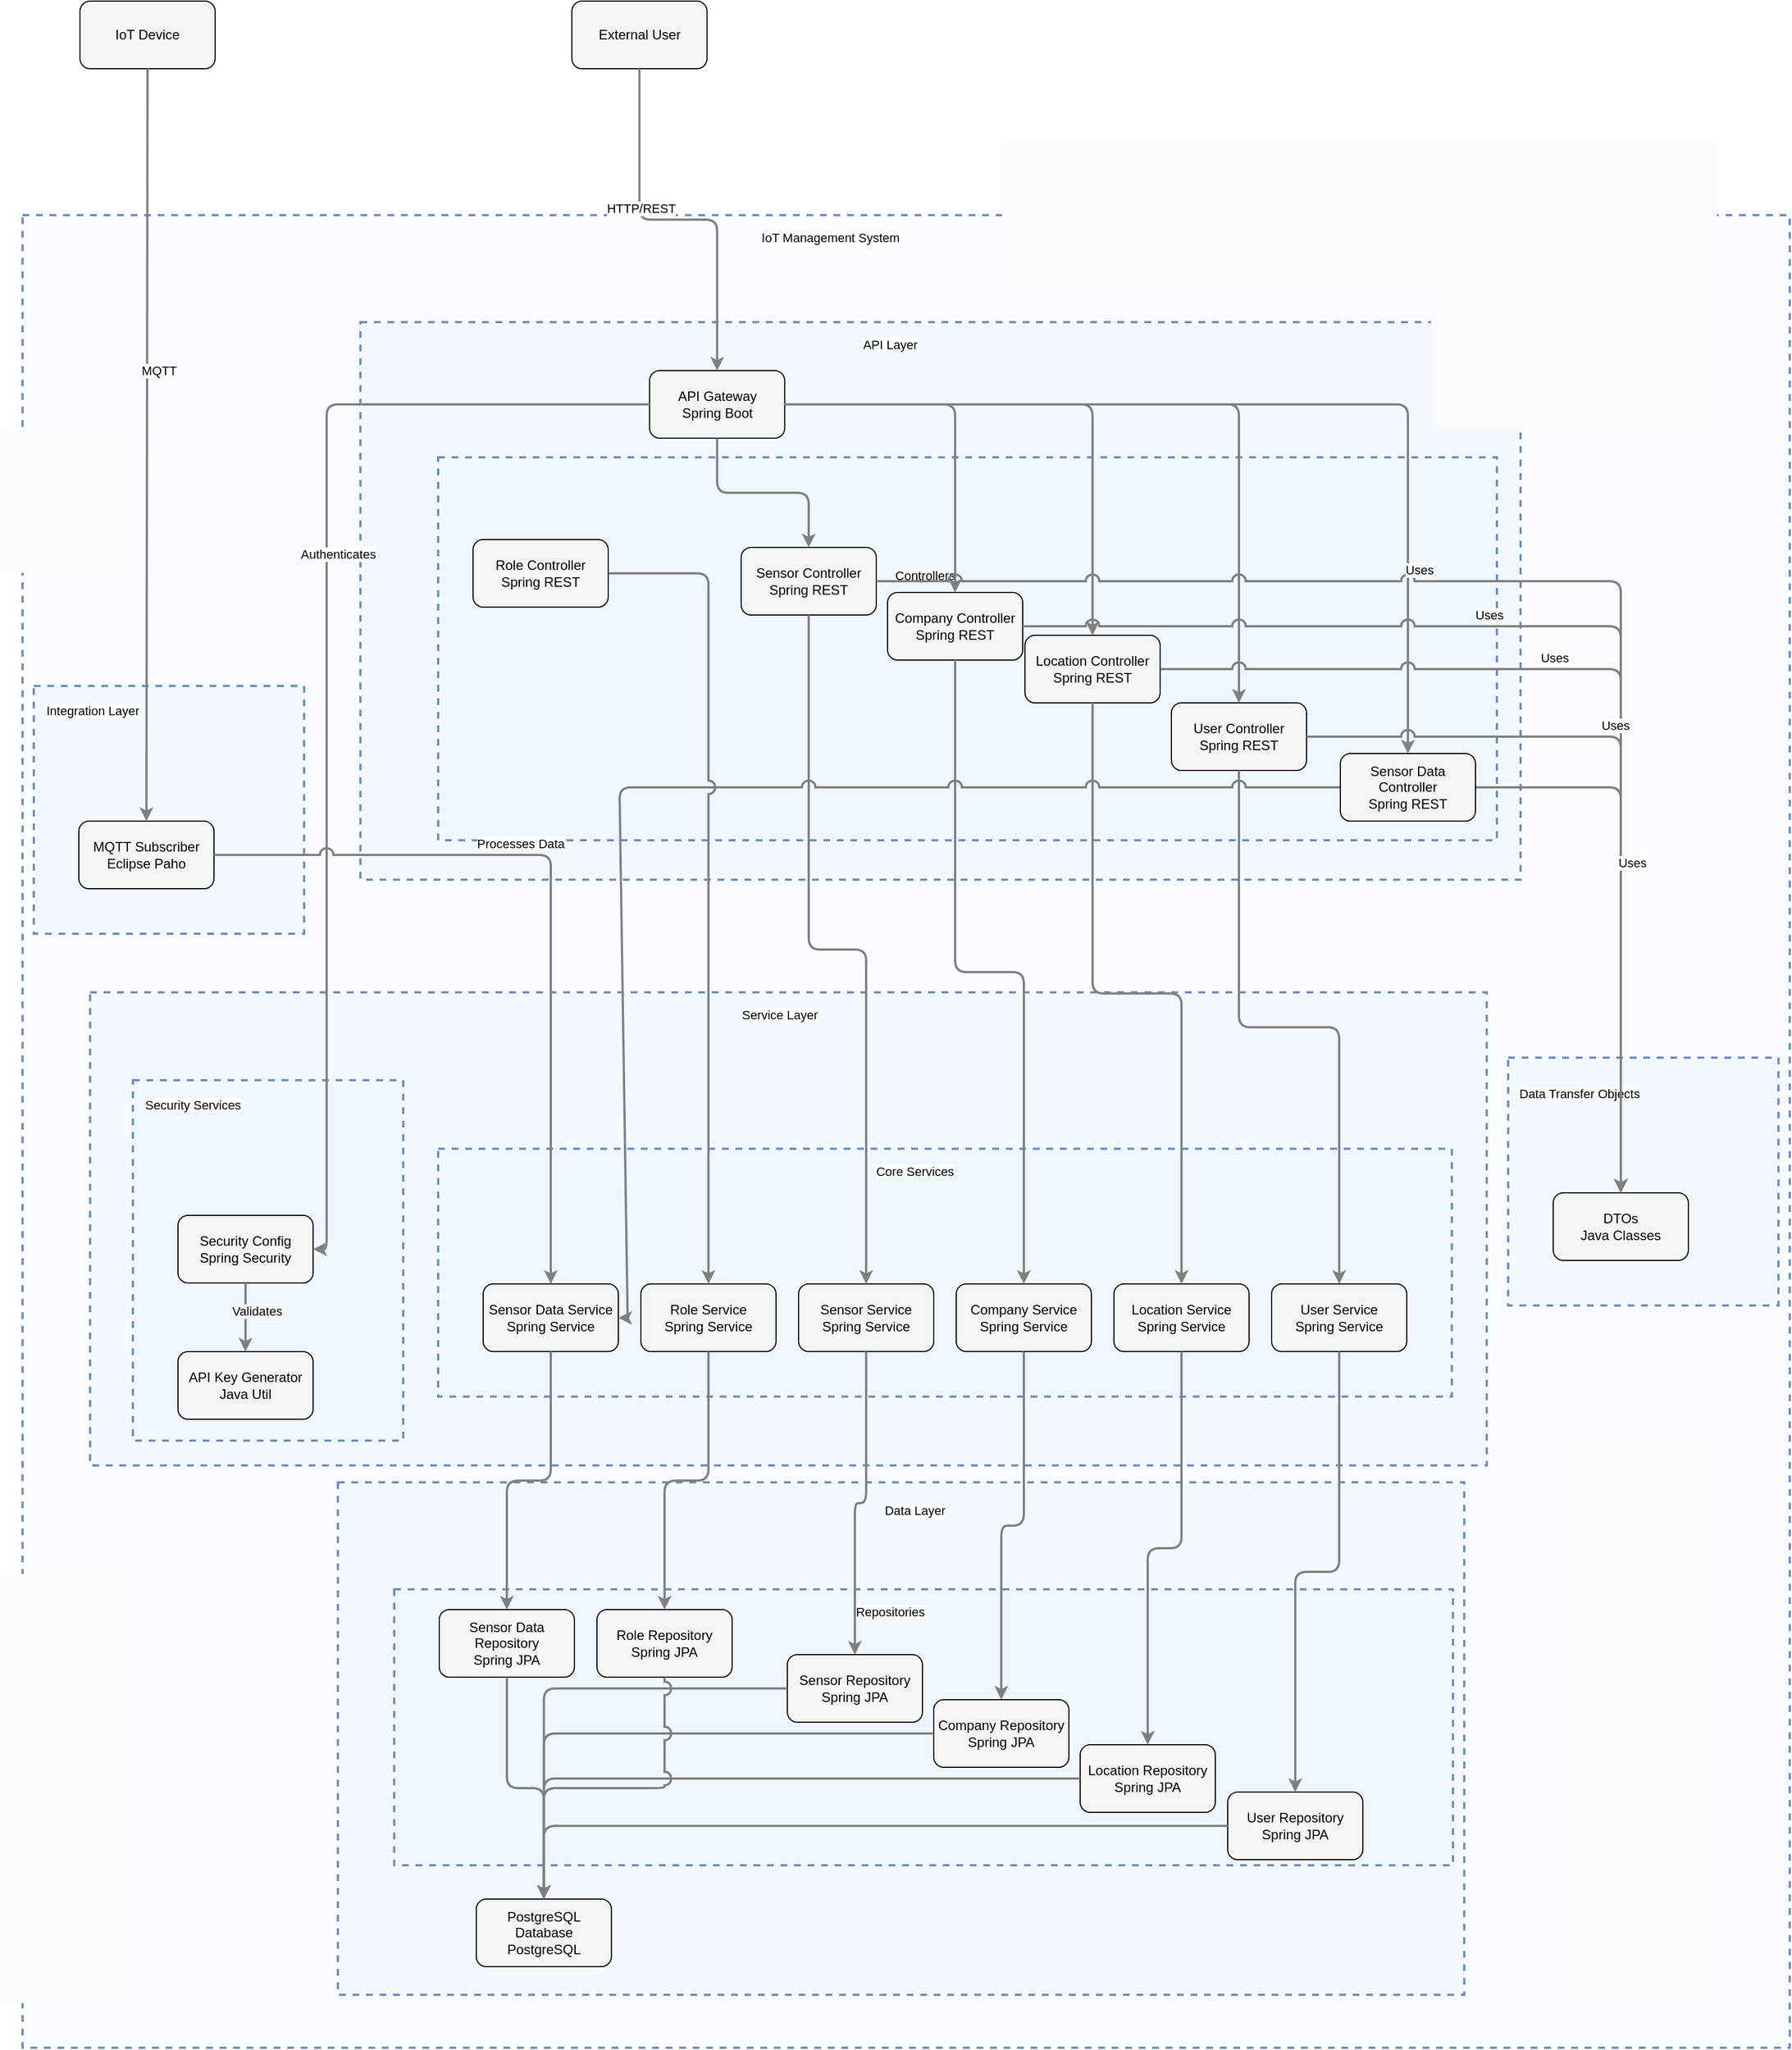 <mxfile>
    <diagram id="codeviz-diagram" name="System Diagram">
        <mxGraphModel dx="1626" dy="779" grid="1" gridSize="10" guides="1" tooltips="1" connect="1" arrows="1" fold="1" page="1" pageScale="1" pageWidth="1169" pageHeight="827" math="0" shadow="0">
            <root>
                <mxCell id="0"/>
                <mxCell id="1" parent="0"/>
                <mxCell id="subGraph9" value="" style="html=1;whiteSpace=wrap;container=1;fillColor=#dae8fc;strokeColor=#6c8ebf;dashed=1;fillOpacity=20;strokeWidth=2;containerType=none;recursiveResize=0;movable=1;resizable=1;autosize=0;dropTarget=0" parent="1" vertex="1">
                    <mxGeometry x="50" y="202" width="1569" height="1627" as="geometry"/>
                </mxCell>
                <mxCell id="subGraph8" value="" style="html=1;whiteSpace=wrap;container=1;fillColor=#dae8fc;strokeColor=#6c8ebf;dashed=1;fillOpacity=20;strokeWidth=2;containerType=none;recursiveResize=0;movable=1;resizable=1;autosize=0;dropTarget=0" parent="subGraph9" vertex="1">
                    <mxGeometry x="1319" y="748" width="240" height="220" as="geometry"/>
                </mxCell>
                <mxCell id="DTOs" value="DTOs&lt;br&gt;Java Classes" style="rounded=1;whiteSpace=wrap;html=1;fillColor=#f5f5f5" parent="subGraph8" vertex="1">
                    <mxGeometry x="40" y="120" width="120" height="60" as="geometry"/>
                </mxCell>
                <mxCell id="subGraph8_label" value="Data Transfer Objects" style="edgeLabel;html=1;align=center;verticalAlign=middle;resizable=0;labelBackgroundColor=white;spacing=5" parent="subGraph9" vertex="1">
                    <mxGeometry x="1300" y="768" width="164" height="24" as="geometry"/>
                </mxCell>
                <mxCell id="subGraph7" value="" style="html=1;whiteSpace=wrap;container=1;fillColor=#dae8fc;strokeColor=#6c8ebf;dashed=1;fillOpacity=20;strokeWidth=2;containerType=none;recursiveResize=0;movable=1;resizable=1;autosize=0;dropTarget=0" parent="subGraph9" vertex="1">
                    <mxGeometry x="10" y="418" width="240" height="220" as="geometry"/>
                </mxCell>
                <mxCell id="MQTTSubscriber" value="MQTT Subscriber&lt;br&gt;Eclipse Paho" style="rounded=1;whiteSpace=wrap;html=1;fillColor=#f5f5f5" parent="subGraph7" vertex="1">
                    <mxGeometry x="40" y="120" width="120" height="60" as="geometry"/>
                </mxCell>
                <mxCell id="subGraph7_label" value="Integration Layer" style="edgeLabel;html=1;align=center;verticalAlign=middle;resizable=0;labelBackgroundColor=white;spacing=5" parent="subGraph9" vertex="1">
                    <mxGeometry x="-20" y="428" width="164" height="24" as="geometry"/>
                </mxCell>
                <mxCell id="subGraph6" value="" style="html=1;whiteSpace=wrap;container=1;fillColor=#dae8fc;strokeColor=#6c8ebf;dashed=1;fillOpacity=20;strokeWidth=2;containerType=none;recursiveResize=0;movable=1;resizable=1;autosize=0;dropTarget=0" parent="subGraph9" vertex="1">
                    <mxGeometry x="280" y="1125" width="1000" height="455" as="geometry"/>
                </mxCell>
                <mxCell id="Repositories" value="" style="html=1;whiteSpace=wrap;container=1;fillColor=#dae8fc;strokeColor=#6c8ebf;dashed=1;fillOpacity=20;strokeWidth=2;containerType=none;recursiveResize=0;movable=1;resizable=1;autosize=0;dropTarget=0" parent="subGraph6" vertex="1">
                    <mxGeometry x="50" y="95" width="940" height="245" as="geometry"/>
                </mxCell>
                <mxCell id="SensorRepo" value="Sensor Repository&lt;br&gt;Spring JPA" style="rounded=1;whiteSpace=wrap;html=1;fillColor=#f5f5f5" parent="Repositories" vertex="1">
                    <mxGeometry x="349" y="58" width="120" height="60" as="geometry"/>
                </mxCell>
                <mxCell id="CompanyRepo" value="Company Repository&lt;br&gt;Spring JPA" style="rounded=1;whiteSpace=wrap;html=1;fillColor=#f5f5f5" parent="Repositories" vertex="1">
                    <mxGeometry x="479" y="98" width="120" height="60" as="geometry"/>
                </mxCell>
                <mxCell id="LocationRepo" value="Location Repository&lt;br&gt;Spring JPA" style="rounded=1;whiteSpace=wrap;html=1;fillColor=#f5f5f5" parent="Repositories" vertex="1">
                    <mxGeometry x="609" y="138" width="120" height="60" as="geometry"/>
                </mxCell>
                <mxCell id="UserRepo" value="User Repository&lt;br&gt;Spring JPA" style="rounded=1;whiteSpace=wrap;html=1;fillColor=#f5f5f5" parent="Repositories" vertex="1">
                    <mxGeometry x="740" y="180" width="120" height="60" as="geometry"/>
                </mxCell>
                <mxCell id="RoleRepo" value="Role Repository&lt;br&gt;Spring JPA" style="rounded=1;whiteSpace=wrap;html=1;fillColor=#f5f5f5" parent="Repositories" vertex="1">
                    <mxGeometry x="180" y="18" width="120" height="60" as="geometry"/>
                </mxCell>
                <mxCell id="SensorDataRepo" value="Sensor Data Repository&lt;br&gt;Spring JPA" style="rounded=1;whiteSpace=wrap;html=1;fillColor=#f5f5f5" parent="Repositories" vertex="1">
                    <mxGeometry x="40" y="18" width="120" height="60" as="geometry"/>
                </mxCell>
                <mxCell id="Repositories_label" value="Repositories" style="edgeLabel;html=1;align=center;verticalAlign=middle;resizable=0;labelBackgroundColor=white;spacing=5" parent="subGraph6" vertex="1">
                    <mxGeometry x="58" y="103" width="864" height="24" as="geometry"/>
                </mxCell>
                <mxCell id="Database" value="PostgreSQL Database&lt;br&gt;PostgreSQL" style="rounded=1;whiteSpace=wrap;html=1;fillColor=#f5f5f5" parent="subGraph6" vertex="1">
                    <mxGeometry x="122.857" y="370" width="120" height="60" as="geometry"/>
                </mxCell>
                <mxCell id="subGraph6_label" value="Data Layer" style="edgeLabel;html=1;align=center;verticalAlign=middle;resizable=0;labelBackgroundColor=white;spacing=5" parent="subGraph9" vertex="1">
                    <mxGeometry x="330" y="1138" width="924" height="24" as="geometry"/>
                </mxCell>
                <mxCell id="subGraph4" value="" style="html=1;whiteSpace=wrap;container=1;fillColor=#dae8fc;strokeColor=#6c8ebf;dashed=1;fillOpacity=20;strokeWidth=2;containerType=none;recursiveResize=0;movable=1;resizable=1;autosize=0;dropTarget=0" parent="subGraph9" vertex="1">
                    <mxGeometry x="60" y="690" width="1240" height="420" as="geometry"/>
                </mxCell>
                <mxCell id="subGraph3" value="" style="html=1;whiteSpace=wrap;container=1;fillColor=#dae8fc;strokeColor=#6c8ebf;dashed=1;fillOpacity=20;strokeWidth=2;containerType=none;recursiveResize=0;movable=1;resizable=1;autosize=0;dropTarget=0" parent="subGraph4" vertex="1">
                    <mxGeometry x="38" y="78" width="240" height="320" as="geometry"/>
                </mxCell>
                <mxCell id="SecurityConfig" value="Security Config&lt;br&gt;Spring Security" style="rounded=1;whiteSpace=wrap;html=1;fillColor=#f5f5f5" parent="subGraph3" vertex="1">
                    <mxGeometry x="40" y="120" width="120" height="60" as="geometry"/>
                </mxCell>
                <mxCell id="ApiKeyGenerator" value="API Key Generator&lt;br&gt;Java Util" style="rounded=1;whiteSpace=wrap;html=1;fillColor=#f5f5f5" parent="subGraph3" vertex="1">
                    <mxGeometry x="40" y="241" width="120" height="60" as="geometry"/>
                </mxCell>
                <mxCell id="subGraph3_label" value="Security Services" style="edgeLabel;html=1;align=center;verticalAlign=middle;resizable=0;labelBackgroundColor=white;spacing=5" parent="subGraph4" vertex="1">
                    <mxGeometry x="9" y="88" width="164" height="24" as="geometry"/>
                </mxCell>
                <mxCell id="subGraph2" value="" style="html=1;whiteSpace=wrap;container=1;fillColor=#dae8fc;strokeColor=#6c8ebf;dashed=1;fillOpacity=20;strokeWidth=2;containerType=none;recursiveResize=0;movable=1;resizable=1;autosize=0;dropTarget=0" parent="subGraph4" vertex="1">
                    <mxGeometry x="309" y="138.85" width="900" height="220" as="geometry"/>
                </mxCell>
                <mxCell id="SensorService" value="Sensor Service&lt;br&gt;Spring Service" style="rounded=1;whiteSpace=wrap;html=1;fillColor=#f5f5f5" parent="subGraph2" vertex="1">
                    <mxGeometry x="320" y="120" width="120" height="60" as="geometry"/>
                </mxCell>
                <mxCell id="CompanyService" value="Company Service&lt;br&gt;Spring Service" style="rounded=1;whiteSpace=wrap;html=1;fillColor=#f5f5f5" parent="subGraph2" vertex="1">
                    <mxGeometry x="460" y="120" width="120" height="60" as="geometry"/>
                </mxCell>
                <mxCell id="LocationService" value="Location Service&lt;br&gt;Spring Service" style="rounded=1;whiteSpace=wrap;html=1;fillColor=#f5f5f5" parent="subGraph2" vertex="1">
                    <mxGeometry x="600" y="120" width="120" height="60" as="geometry"/>
                </mxCell>
                <mxCell id="UserService" value="User Service&lt;br&gt;Spring Service" style="rounded=1;whiteSpace=wrap;html=1;fillColor=#f5f5f5" parent="subGraph2" vertex="1">
                    <mxGeometry x="740" y="120" width="120" height="60" as="geometry"/>
                </mxCell>
                <mxCell id="SensorDataService" value="Sensor Data Service&lt;br&gt;Spring Service" style="rounded=1;whiteSpace=wrap;html=1;fillColor=#f5f5f5" parent="subGraph2" vertex="1">
                    <mxGeometry x="40" y="120" width="120" height="60" as="geometry"/>
                </mxCell>
                <mxCell id="RoleService" value="Role Service&lt;br&gt;Spring Service" style="rounded=1;whiteSpace=wrap;html=1;fillColor=#f5f5f5" parent="subGraph2" vertex="1">
                    <mxGeometry x="180" y="120" width="120" height="60" as="geometry"/>
                </mxCell>
                <mxCell id="subGraph2_label" value="Core Services" style="edgeLabel;html=1;align=center;verticalAlign=middle;resizable=0;labelBackgroundColor=white;spacing=5" parent="subGraph4" vertex="1">
                    <mxGeometry x="300" y="146.846" width="864" height="24" as="geometry"/>
                </mxCell>
                <mxCell id="subGraph4_label" value="Service Layer" style="edgeLabel;html=1;align=center;verticalAlign=middle;resizable=0;labelBackgroundColor=white;spacing=5" parent="subGraph9" vertex="1">
                    <mxGeometry x="100" y="698" width="1144" height="24" as="geometry"/>
                </mxCell>
                <mxCell id="subGraph1" value="" style="html=1;whiteSpace=wrap;container=1;fillColor=#dae8fc;strokeColor=#6c8ebf;dashed=1;fillOpacity=20;strokeWidth=2;containerType=none;recursiveResize=0;movable=1;resizable=1;autosize=0;dropTarget=0" parent="subGraph9" vertex="1">
                    <mxGeometry x="300" y="95" width="1030" height="495" as="geometry"/>
                </mxCell>
                <mxCell id="Controllers" value="" style="html=1;whiteSpace=wrap;container=1;fillColor=#dae8fc;strokeColor=#6c8ebf;dashed=1;fillOpacity=20;strokeWidth=2;containerType=none;recursiveResize=0;movable=1;resizable=1;autosize=0;dropTarget=0" parent="subGraph1" vertex="1">
                    <mxGeometry x="69" y="120" width="940" height="340" as="geometry"/>
                </mxCell>
                <mxCell id="SensorController" value="Sensor Controller&lt;br&gt;Spring REST" style="rounded=1;whiteSpace=wrap;html=1;fillColor=#f5f5f5" parent="Controllers" vertex="1">
                    <mxGeometry x="269" y="80" width="120" height="60" as="geometry"/>
                </mxCell>
                <mxCell id="CompanyController" value="Company Controller&lt;br&gt;Spring REST" style="rounded=1;whiteSpace=wrap;html=1;fillColor=#f5f5f5" parent="Controllers" vertex="1">
                    <mxGeometry x="399" y="120" width="120" height="60" as="geometry"/>
                </mxCell>
                <mxCell id="LocationController" value="Location Controller&lt;br&gt;Spring REST" style="rounded=1;whiteSpace=wrap;html=1;fillColor=#f5f5f5" parent="Controllers" vertex="1">
                    <mxGeometry x="521" y="158" width="120" height="60" as="geometry"/>
                </mxCell>
                <mxCell id="UserController" value="User Controller&lt;br&gt;Spring REST" style="rounded=1;whiteSpace=wrap;html=1;fillColor=#f5f5f5" parent="Controllers" vertex="1">
                    <mxGeometry x="651" y="218" width="120" height="60" as="geometry"/>
                </mxCell>
                <mxCell id="RoleController" value="Role Controller&lt;br&gt;Spring REST" style="rounded=1;whiteSpace=wrap;html=1;fillColor=#f5f5f5" parent="Controllers" vertex="1">
                    <mxGeometry x="31" y="73" width="120" height="60" as="geometry"/>
                </mxCell>
                <mxCell id="Controllers_label" value="Controllers" style="edgeLabel;html=1;align=center;verticalAlign=middle;resizable=0;labelBackgroundColor=white;spacing=5" parent="subGraph1" vertex="1">
                    <mxGeometry x="69" y="213" width="864" height="24" as="geometry"/>
                </mxCell>
                <mxCell id="APIGateway" value="API Gateway&lt;br&gt;Spring Boot" style="rounded=1;whiteSpace=wrap;html=1;fillColor=#f5f5f5" parent="subGraph1" vertex="1">
                    <mxGeometry x="256.714" y="43" width="120" height="60" as="geometry"/>
                </mxCell>
                <mxCell id="subGraph1_label" value="API Layer" style="edgeLabel;html=1;align=center;verticalAlign=middle;resizable=0;labelBackgroundColor=white;spacing=5" parent="subGraph9" vertex="1">
                    <mxGeometry x="308" y="103" width="924" height="24" as="geometry"/>
                </mxCell>
                <mxCell id="subGraph9_label" value="IoT Management System" style="edgeLabel;html=1;align=center;verticalAlign=middle;resizable=0;labelBackgroundColor=white;spacing=5" parent="1" vertex="1">
                    <mxGeometry x="49" y="210" width="1435" height="24" as="geometry"/>
                </mxCell>
                <mxCell id="User" value="External User" style="rounded=1;whiteSpace=wrap;html=1;fillColor=#f5f5f5" parent="1" vertex="1">
                    <mxGeometry x="537.714" y="12" width="120" height="60" as="geometry"/>
                </mxCell>
                <mxCell id="IoTDevice" value="IoT Device" style="rounded=1;whiteSpace=wrap;html=1;fillColor=#f5f5f5" parent="1" vertex="1">
                    <mxGeometry x="101" y="12" width="120" height="60" as="geometry"/>
                </mxCell>
                <mxCell id="edge-L_User_APIGateway_0" style="edgeStyle=orthogonalEdgeStyle;rounded=1;orthogonalLoop=1;jettySize=auto;html=1;strokeColor=#808080;strokeWidth=2;jumpStyle=arc;jumpSize=10;spacing=15;labelBackgroundColor=white;labelBorderColor=none" parent="1" source="User" target="APIGateway" edge="1">
                    <mxGeometry relative="1" as="geometry"/>
                </mxCell>
                <mxCell id="edge-L_User_APIGateway_0_label" value="HTTP/REST" style="edgeLabel;html=1;align=center;verticalAlign=middle;resizable=0;points=[];" parent="edge-L_User_APIGateway_0" vertex="1" connectable="0">
                    <mxGeometry x="-0.2" y="10" relative="1" as="geometry">
                        <mxPoint as="offset"/>
                    </mxGeometry>
                </mxCell>
                <mxCell id="edge-L_IoTDevice_MQTTSubscriber_1" style="edgeStyle=orthogonalEdgeStyle;rounded=1;orthogonalLoop=1;jettySize=auto;html=1;strokeColor=#808080;strokeWidth=2;jumpStyle=arc;jumpSize=10;spacing=15;labelBackgroundColor=white;labelBorderColor=none" parent="1" source="IoTDevice" target="MQTTSubscriber" edge="1">
                    <mxGeometry relative="1" as="geometry"/>
                </mxCell>
                <mxCell id="edge-L_IoTDevice_MQTTSubscriber_1_label" value="MQTT" style="edgeLabel;html=1;align=center;verticalAlign=middle;resizable=0;points=[];" parent="edge-L_IoTDevice_MQTTSubscriber_1" vertex="1" connectable="0">
                    <mxGeometry x="-0.2" y="10" relative="1" as="geometry">
                        <mxPoint as="offset"/>
                    </mxGeometry>
                </mxCell>
                <mxCell id="edge-L_APIGateway_SensorController_2" style="edgeStyle=orthogonalEdgeStyle;rounded=1;orthogonalLoop=1;jettySize=auto;html=1;strokeColor=#808080;strokeWidth=2;jumpStyle=arc;jumpSize=10;spacing=15;labelBackgroundColor=white;labelBorderColor=none" parent="1" source="APIGateway" target="SensorController" edge="1">
                    <mxGeometry relative="1" as="geometry"/>
                </mxCell>
                <mxCell id="edge-L_APIGateway_CompanyController_3" style="edgeStyle=orthogonalEdgeStyle;rounded=1;orthogonalLoop=1;jettySize=auto;html=1;strokeColor=#808080;strokeWidth=2;jumpStyle=arc;jumpSize=10;spacing=15;labelBackgroundColor=white;labelBorderColor=none" parent="1" source="APIGateway" target="CompanyController" edge="1">
                    <mxGeometry relative="1" as="geometry"/>
                </mxCell>
                <mxCell id="edge-L_APIGateway_LocationController_4" style="edgeStyle=orthogonalEdgeStyle;rounded=1;orthogonalLoop=1;jettySize=auto;html=1;strokeColor=#808080;strokeWidth=2;jumpStyle=arc;jumpSize=10;spacing=15;labelBackgroundColor=white;labelBorderColor=none" parent="1" source="APIGateway" target="LocationController" edge="1">
                    <mxGeometry relative="1" as="geometry"/>
                </mxCell>
                <mxCell id="edge-L_APIGateway_UserController_5" style="edgeStyle=orthogonalEdgeStyle;rounded=1;orthogonalLoop=1;jettySize=auto;html=1;strokeColor=#808080;strokeWidth=2;jumpStyle=arc;jumpSize=10;spacing=15;labelBackgroundColor=white;labelBorderColor=none" parent="1" source="APIGateway" target="UserController" edge="1">
                    <mxGeometry relative="1" as="geometry"/>
                </mxCell>
                <mxCell id="edge-L_APIGateway_SensorDataController_6" style="edgeStyle=orthogonalEdgeStyle;rounded=1;orthogonalLoop=1;jettySize=auto;html=1;strokeColor=#808080;strokeWidth=2;jumpStyle=arc;jumpSize=10;spacing=15;labelBackgroundColor=white;labelBorderColor=none" parent="1" source="APIGateway" target="SensorDataController" edge="1">
                    <mxGeometry relative="1" as="geometry"/>
                </mxCell>
                <mxCell id="edge-L_APIGateway_SecurityConfig_7" style="edgeStyle=orthogonalEdgeStyle;rounded=1;orthogonalLoop=1;jettySize=auto;html=1;strokeColor=#808080;strokeWidth=2;jumpStyle=arc;jumpSize=10;spacing=15;labelBackgroundColor=white;labelBorderColor=none" parent="1" source="APIGateway" target="SecurityConfig" edge="1">
                    <mxGeometry relative="1" as="geometry">
                        <Array as="points">
                            <mxPoint x="320" y="370"/>
                            <mxPoint x="320" y="1120"/>
                        </Array>
                    </mxGeometry>
                </mxCell>
                <mxCell id="edge-L_APIGateway_SecurityConfig_7_label" value="Authenticates" style="edgeLabel;html=1;align=center;verticalAlign=middle;resizable=0;points=[];" parent="edge-L_APIGateway_SecurityConfig_7" vertex="1" connectable="0">
                    <mxGeometry x="-0.2" y="10" relative="1" as="geometry">
                        <mxPoint as="offset"/>
                    </mxGeometry>
                </mxCell>
                <mxCell id="edge-L_SensorController_SensorService_8" style="edgeStyle=orthogonalEdgeStyle;rounded=1;orthogonalLoop=1;jettySize=auto;html=1;strokeColor=#808080;strokeWidth=2;jumpStyle=arc;jumpSize=10;spacing=15;labelBackgroundColor=white;labelBorderColor=none" parent="1" source="SensorController" target="SensorService" edge="1">
                    <mxGeometry relative="1" as="geometry"/>
                </mxCell>
                <mxCell id="edge-L_CompanyController_CompanyService_9" style="edgeStyle=orthogonalEdgeStyle;rounded=1;orthogonalLoop=1;jettySize=auto;html=1;strokeColor=#808080;strokeWidth=2;jumpStyle=arc;jumpSize=10;spacing=15;labelBackgroundColor=white;labelBorderColor=none" parent="1" source="CompanyController" target="CompanyService" edge="1">
                    <mxGeometry relative="1" as="geometry"/>
                </mxCell>
                <mxCell id="edge-L_LocationController_LocationService_10" style="edgeStyle=orthogonalEdgeStyle;rounded=1;orthogonalLoop=1;jettySize=auto;html=1;strokeColor=#808080;strokeWidth=2;jumpStyle=arc;jumpSize=10;spacing=15;labelBackgroundColor=white;labelBorderColor=none" parent="1" source="LocationController" target="LocationService" edge="1">
                    <mxGeometry relative="1" as="geometry"/>
                </mxCell>
                <mxCell id="edge-L_UserController_UserService_11" style="edgeStyle=orthogonalEdgeStyle;rounded=1;orthogonalLoop=1;jettySize=auto;html=1;strokeColor=#808080;strokeWidth=2;jumpStyle=arc;jumpSize=10;spacing=15;labelBackgroundColor=white;labelBorderColor=none" parent="1" source="UserController" target="UserService" edge="1">
                    <mxGeometry relative="1" as="geometry"/>
                </mxCell>
                <mxCell id="edge-L_SensorDataController_SensorDataService_12" style="edgeStyle=orthogonalEdgeStyle;rounded=1;orthogonalLoop=1;jettySize=auto;html=1;strokeColor=#808080;strokeWidth=2;jumpStyle=arc;jumpSize=10;spacing=15;labelBackgroundColor=white;labelBorderColor=none" parent="1" source="SensorDataController" target="SensorDataService" edge="1">
                    <mxGeometry relative="1" as="geometry">
                        <Array as="points">
                            <mxPoint x="580" y="710"/>
                            <mxPoint x="580" y="1181"/>
                        </Array>
                    </mxGeometry>
                </mxCell>
                <mxCell id="edge-L_RoleController_RoleService_13" style="edgeStyle=orthogonalEdgeStyle;rounded=1;orthogonalLoop=1;jettySize=auto;html=1;strokeColor=#808080;strokeWidth=2;jumpStyle=arc;jumpSize=10;spacing=15;labelBackgroundColor=white;labelBorderColor=none" parent="1" source="RoleController" target="RoleService" edge="1">
                    <mxGeometry relative="1" as="geometry"/>
                </mxCell>
                <mxCell id="edge-L_SensorService_SensorRepo_14" style="edgeStyle=orthogonalEdgeStyle;rounded=1;orthogonalLoop=1;jettySize=auto;html=1;strokeColor=#808080;strokeWidth=2;jumpStyle=arc;jumpSize=10;spacing=15;labelBackgroundColor=white;labelBorderColor=none" parent="1" source="SensorService" target="SensorRepo" edge="1">
                    <mxGeometry relative="1" as="geometry"/>
                </mxCell>
                <mxCell id="edge-L_CompanyService_CompanyRepo_15" style="edgeStyle=orthogonalEdgeStyle;rounded=1;orthogonalLoop=1;jettySize=auto;html=1;strokeColor=#808080;strokeWidth=2;jumpStyle=arc;jumpSize=10;spacing=15;labelBackgroundColor=white;labelBorderColor=none" parent="1" source="CompanyService" target="CompanyRepo" edge="1">
                    <mxGeometry relative="1" as="geometry"/>
                </mxCell>
                <mxCell id="edge-L_LocationService_LocationRepo_16" style="edgeStyle=orthogonalEdgeStyle;rounded=1;orthogonalLoop=1;jettySize=auto;html=1;strokeColor=#808080;strokeWidth=2;jumpStyle=arc;jumpSize=10;spacing=15;labelBackgroundColor=white;labelBorderColor=none" parent="1" source="LocationService" target="LocationRepo" edge="1">
                    <mxGeometry relative="1" as="geometry"/>
                </mxCell>
                <mxCell id="edge-L_UserService_UserRepo_17" style="edgeStyle=orthogonalEdgeStyle;rounded=1;orthogonalLoop=1;jettySize=auto;html=1;strokeColor=#808080;strokeWidth=2;jumpStyle=arc;jumpSize=10;spacing=15;labelBackgroundColor=white;labelBorderColor=none" parent="1" source="UserService" target="UserRepo" edge="1">
                    <mxGeometry relative="1" as="geometry"/>
                </mxCell>
                <mxCell id="edge-L_SensorDataService_SensorDataRepo_18" style="edgeStyle=orthogonalEdgeStyle;rounded=1;orthogonalLoop=1;jettySize=auto;html=1;strokeColor=#808080;strokeWidth=2;jumpStyle=arc;jumpSize=10;spacing=15;labelBackgroundColor=white;labelBorderColor=none" parent="1" source="SensorDataService" target="SensorDataRepo" edge="1">
                    <mxGeometry relative="1" as="geometry"/>
                </mxCell>
                <mxCell id="edge-L_RoleService_RoleRepo_19" style="edgeStyle=orthogonalEdgeStyle;rounded=1;orthogonalLoop=1;jettySize=auto;html=1;strokeColor=#808080;strokeWidth=2;jumpStyle=arc;jumpSize=10;spacing=15;labelBackgroundColor=white;labelBorderColor=none" parent="1" source="RoleService" target="RoleRepo" edge="1">
                    <mxGeometry relative="1" as="geometry"/>
                </mxCell>
                <mxCell id="edge-L_SensorRepo_Database_20" style="edgeStyle=orthogonalEdgeStyle;rounded=1;orthogonalLoop=1;jettySize=auto;html=1;strokeColor=#808080;strokeWidth=2;jumpStyle=arc;jumpSize=10;spacing=15;labelBackgroundColor=white;labelBorderColor=none" parent="1" source="SensorRepo" target="Database" edge="1">
                    <mxGeometry relative="1" as="geometry"/>
                </mxCell>
                <mxCell id="edge-L_CompanyRepo_Database_21" style="edgeStyle=orthogonalEdgeStyle;rounded=1;orthogonalLoop=1;jettySize=auto;html=1;strokeColor=#808080;strokeWidth=2;jumpStyle=arc;jumpSize=10;spacing=15;labelBackgroundColor=white;labelBorderColor=none" parent="1" source="CompanyRepo" target="Database" edge="1">
                    <mxGeometry relative="1" as="geometry"/>
                </mxCell>
                <mxCell id="edge-L_LocationRepo_Database_22" style="edgeStyle=orthogonalEdgeStyle;rounded=1;orthogonalLoop=1;jettySize=auto;html=1;strokeColor=#808080;strokeWidth=2;jumpStyle=arc;jumpSize=10;spacing=15;labelBackgroundColor=white;labelBorderColor=none" parent="1" source="LocationRepo" target="Database" edge="1">
                    <mxGeometry relative="1" as="geometry"/>
                </mxCell>
                <mxCell id="edge-L_UserRepo_Database_23" style="edgeStyle=orthogonalEdgeStyle;rounded=1;orthogonalLoop=1;jettySize=auto;html=1;strokeColor=#808080;strokeWidth=2;jumpStyle=arc;jumpSize=10;spacing=15;labelBackgroundColor=white;labelBorderColor=none" parent="1" source="UserRepo" target="Database" edge="1">
                    <mxGeometry relative="1" as="geometry"/>
                </mxCell>
                <mxCell id="edge-L_RoleRepo_Database_24" style="edgeStyle=orthogonalEdgeStyle;rounded=1;orthogonalLoop=1;jettySize=auto;html=1;strokeColor=#808080;strokeWidth=2;jumpStyle=arc;jumpSize=10;spacing=15;labelBackgroundColor=white;labelBorderColor=none" parent="1" source="RoleRepo" target="Database" edge="1">
                    <mxGeometry relative="1" as="geometry"/>
                </mxCell>
                <mxCell id="edge-L_SensorDataRepo_Database_25" style="edgeStyle=orthogonalEdgeStyle;rounded=1;orthogonalLoop=1;jettySize=auto;html=1;strokeColor=#808080;strokeWidth=2;jumpStyle=arc;jumpSize=10;spacing=15;labelBackgroundColor=white;labelBorderColor=none" parent="1" source="SensorDataRepo" target="Database" edge="1">
                    <mxGeometry relative="1" as="geometry"/>
                </mxCell>
                <mxCell id="edge-L_SecurityConfig_ApiKeyGenerator_26" style="edgeStyle=orthogonalEdgeStyle;rounded=1;orthogonalLoop=1;jettySize=auto;html=1;strokeColor=#808080;strokeWidth=2;jumpStyle=arc;jumpSize=10;spacing=15;labelBackgroundColor=white;labelBorderColor=none" parent="1" source="SecurityConfig" target="ApiKeyGenerator" edge="1">
                    <mxGeometry relative="1" as="geometry"/>
                </mxCell>
                <mxCell id="edge-L_SecurityConfig_ApiKeyGenerator_26_label" value="Validates" style="edgeLabel;html=1;align=center;verticalAlign=middle;resizable=0;points=[];" parent="edge-L_SecurityConfig_ApiKeyGenerator_26" vertex="1" connectable="0">
                    <mxGeometry x="-0.2" y="10" relative="1" as="geometry">
                        <mxPoint as="offset"/>
                    </mxGeometry>
                </mxCell>
                <mxCell id="edge-L_MQTTSubscriber_SensorDataService_27" style="edgeStyle=orthogonalEdgeStyle;rounded=1;orthogonalLoop=1;jettySize=auto;html=1;strokeColor=#808080;strokeWidth=2;jumpStyle=arc;jumpSize=10;spacing=15;labelBackgroundColor=white;labelBorderColor=none" parent="1" source="MQTTSubscriber" target="SensorDataService" edge="1">
                    <mxGeometry relative="1" as="geometry"/>
                </mxCell>
                <mxCell id="edge-L_MQTTSubscriber_SensorDataService_27_label" value="Processes Data" style="edgeLabel;html=1;align=center;verticalAlign=middle;resizable=0;points=[];" parent="edge-L_MQTTSubscriber_SensorDataService_27" vertex="1" connectable="0">
                    <mxGeometry x="-0.2" y="10" relative="1" as="geometry">
                        <mxPoint as="offset"/>
                    </mxGeometry>
                </mxCell>
                <mxCell id="edge-L_SensorController_DTOs_28" style="edgeStyle=orthogonalEdgeStyle;rounded=1;orthogonalLoop=1;jettySize=auto;html=1;strokeColor=#808080;strokeWidth=2;jumpStyle=arc;jumpSize=10;spacing=15;labelBackgroundColor=white;labelBorderColor=none" parent="1" source="SensorController" target="DTOs" edge="1">
                    <mxGeometry relative="1" as="geometry"/>
                </mxCell>
                <mxCell id="edge-L_SensorController_DTOs_28_label" value="Uses" style="edgeLabel;html=1;align=center;verticalAlign=middle;resizable=0;points=[];" parent="edge-L_SensorController_DTOs_28" vertex="1" connectable="0">
                    <mxGeometry x="-0.2" y="10" relative="1" as="geometry">
                        <mxPoint as="offset"/>
                    </mxGeometry>
                </mxCell>
                <mxCell id="edge-L_CompanyController_DTOs_29" style="edgeStyle=orthogonalEdgeStyle;rounded=1;orthogonalLoop=1;jettySize=auto;html=1;strokeColor=#808080;strokeWidth=2;jumpStyle=arc;jumpSize=10;spacing=15;labelBackgroundColor=white;labelBorderColor=none" parent="1" source="CompanyController" target="DTOs" edge="1">
                    <mxGeometry relative="1" as="geometry"/>
                </mxCell>
                <mxCell id="edge-L_CompanyController_DTOs_29_label" value="Uses" style="edgeLabel;html=1;align=center;verticalAlign=middle;resizable=0;points=[];" parent="edge-L_CompanyController_DTOs_29" vertex="1" connectable="0">
                    <mxGeometry x="-0.2" y="10" relative="1" as="geometry">
                        <mxPoint as="offset"/>
                    </mxGeometry>
                </mxCell>
                <mxCell id="edge-L_LocationController_DTOs_30" style="edgeStyle=orthogonalEdgeStyle;rounded=1;orthogonalLoop=1;jettySize=auto;html=1;strokeColor=#808080;strokeWidth=2;jumpStyle=arc;jumpSize=10;spacing=15;labelBackgroundColor=white;labelBorderColor=none" parent="1" source="LocationController" target="DTOs" edge="1">
                    <mxGeometry relative="1" as="geometry"/>
                </mxCell>
                <mxCell id="edge-L_LocationController_DTOs_30_label" value="Uses" style="edgeLabel;html=1;align=center;verticalAlign=middle;resizable=0;points=[];" parent="edge-L_LocationController_DTOs_30" vertex="1" connectable="0">
                    <mxGeometry x="-0.2" y="10" relative="1" as="geometry">
                        <mxPoint as="offset"/>
                    </mxGeometry>
                </mxCell>
                <mxCell id="edge-L_UserController_DTOs_31" style="edgeStyle=orthogonalEdgeStyle;rounded=1;orthogonalLoop=1;jettySize=auto;html=1;strokeColor=#808080;strokeWidth=2;jumpStyle=arc;jumpSize=10;spacing=15;labelBackgroundColor=white;labelBorderColor=none" parent="1" source="UserController" target="DTOs" edge="1">
                    <mxGeometry relative="1" as="geometry"/>
                </mxCell>
                <mxCell id="edge-L_UserController_DTOs_31_label" value="Uses" style="edgeLabel;html=1;align=center;verticalAlign=middle;resizable=0;points=[];" parent="edge-L_UserController_DTOs_31" vertex="1" connectable="0">
                    <mxGeometry x="-0.2" y="10" relative="1" as="geometry">
                        <mxPoint as="offset"/>
                    </mxGeometry>
                </mxCell>
                <mxCell id="edge-L_SensorDataController_DTOs_32" style="edgeStyle=orthogonalEdgeStyle;rounded=1;orthogonalLoop=1;jettySize=auto;html=1;strokeColor=#808080;strokeWidth=2;jumpStyle=arc;jumpSize=10;spacing=15;labelBackgroundColor=white;labelBorderColor=none" parent="1" source="SensorDataController" target="DTOs" edge="1">
                    <mxGeometry relative="1" as="geometry"/>
                </mxCell>
                <mxCell id="edge-L_SensorDataController_DTOs_32_label" value="Uses" style="edgeLabel;html=1;align=center;verticalAlign=middle;resizable=0;points=[];" parent="edge-L_SensorDataController_DTOs_32" vertex="1" connectable="0">
                    <mxGeometry x="-0.2" y="10" relative="1" as="geometry">
                        <mxPoint as="offset"/>
                    </mxGeometry>
                </mxCell>
                <mxCell id="SensorDataController" value="Sensor Data Controller&lt;br&gt;Spring REST" style="rounded=1;whiteSpace=wrap;html=1;fillColor=#f5f5f5" parent="1" vertex="1">
                    <mxGeometry x="1220" y="680" width="120" height="60" as="geometry"/>
                </mxCell>
            </root>
        </mxGraphModel>
    </diagram>
</mxfile>
